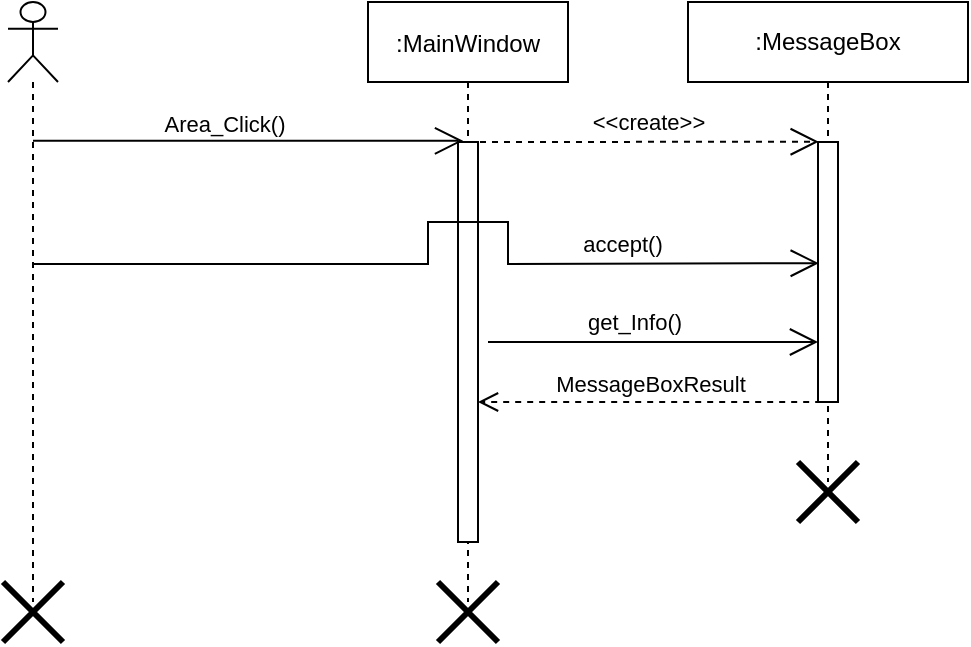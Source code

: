 <mxfile version="20.6.0" type="device"><diagram id="kgpKYQtTHZ0yAKxKKP6v" name="Page-1"><mxGraphModel dx="813" dy="522" grid="1" gridSize="10" guides="1" tooltips="1" connect="1" arrows="1" fold="1" page="1" pageScale="1" pageWidth="850" pageHeight="1100" math="0" shadow="0"><root><mxCell id="0"/><mxCell id="1" parent="0"/><mxCell id="3nuBFxr9cyL0pnOWT2aG-5" value=":MainWindow" style="shape=umlLifeline;perimeter=lifelinePerimeter;container=1;collapsible=0;recursiveResize=0;rounded=0;shadow=0;strokeWidth=1;" parent="1" vertex="1"><mxGeometry x="260" y="80" width="100" height="300" as="geometry"/></mxCell><mxCell id="3nuBFxr9cyL0pnOWT2aG-6" value="" style="points=[];perimeter=orthogonalPerimeter;rounded=0;shadow=0;strokeWidth=1;" parent="3nuBFxr9cyL0pnOWT2aG-5" vertex="1"><mxGeometry x="45" y="70" width="10" height="200" as="geometry"/></mxCell><mxCell id="P1pV7ccZ-TsQVaGTuDB1-6" value="&amp;lt;&amp;lt;create&amp;gt;&amp;gt;" style="endArrow=open;endSize=12;dashed=1;html=1;rounded=0;entryX=0.037;entryY=-0.001;entryDx=0;entryDy=0;entryPerimeter=0;" parent="3nuBFxr9cyL0pnOWT2aG-5" target="P1pV7ccZ-TsQVaGTuDB1-7" edge="1"><mxGeometry x="0.027" y="10" width="160" relative="1" as="geometry"><mxPoint x="50" y="70" as="sourcePoint"/><mxPoint x="220" y="70" as="targetPoint"/><mxPoint as="offset"/></mxGeometry></mxCell><mxCell id="P1pV7ccZ-TsQVaGTuDB1-45" value="" style="shape=umlDestroy;whiteSpace=wrap;html=1;strokeWidth=3;fontFamily=Helvetica;" parent="3nuBFxr9cyL0pnOWT2aG-5" vertex="1"><mxGeometry x="35" y="290" width="30" height="30" as="geometry"/></mxCell><mxCell id="P1pV7ccZ-TsQVaGTuDB1-1" value="" style="shape=umlLifeline;participant=umlActor;perimeter=lifelinePerimeter;whiteSpace=wrap;html=1;container=1;collapsible=0;recursiveResize=0;verticalAlign=top;spacingTop=36;outlineConnect=0;" parent="1" vertex="1"><mxGeometry x="80" y="80" width="25" height="300" as="geometry"/></mxCell><mxCell id="P1pV7ccZ-TsQVaGTuDB1-2" value=":MessageBox" style="shape=umlLifeline;perimeter=lifelinePerimeter;whiteSpace=wrap;html=1;container=1;collapsible=0;recursiveResize=0;outlineConnect=0;" parent="1" vertex="1"><mxGeometry x="420" y="80" width="140" height="240" as="geometry"/></mxCell><mxCell id="P1pV7ccZ-TsQVaGTuDB1-7" value="" style="points=[];perimeter=orthogonalPerimeter;rounded=0;shadow=0;strokeWidth=1;" parent="P1pV7ccZ-TsQVaGTuDB1-2" vertex="1"><mxGeometry x="65" y="70" width="10" height="130" as="geometry"/></mxCell><mxCell id="P1pV7ccZ-TsQVaGTuDB1-4" value="" style="endArrow=open;endFill=1;endSize=12;html=1;rounded=0;entryX=0.254;entryY=-0.003;entryDx=0;entryDy=0;entryPerimeter=0;" parent="1" source="P1pV7ccZ-TsQVaGTuDB1-1" target="3nuBFxr9cyL0pnOWT2aG-6" edge="1"><mxGeometry width="160" relative="1" as="geometry"><mxPoint x="170" y="150" as="sourcePoint"/><mxPoint x="330" y="150" as="targetPoint"/></mxGeometry></mxCell><mxCell id="P1pV7ccZ-TsQVaGTuDB1-5" value="Area_Click()" style="edgeLabel;html=1;align=center;verticalAlign=middle;resizable=0;points=[];" parent="P1pV7ccZ-TsQVaGTuDB1-4" vertex="1" connectable="0"><mxGeometry x="-0.112" relative="1" as="geometry"><mxPoint y="-9" as="offset"/></mxGeometry></mxCell><mxCell id="P1pV7ccZ-TsQVaGTuDB1-8" value="" style="endArrow=open;endFill=1;endSize=12;html=1;rounded=0;entryX=0.038;entryY=0.466;entryDx=0;entryDy=0;entryPerimeter=0;" parent="1" source="P1pV7ccZ-TsQVaGTuDB1-1" target="P1pV7ccZ-TsQVaGTuDB1-7" edge="1"><mxGeometry width="160" relative="1" as="geometry"><mxPoint x="180" y="190" as="sourcePoint"/><mxPoint x="530" y="210" as="targetPoint"/><Array as="points"><mxPoint x="290" y="211"/><mxPoint x="290" y="190"/><mxPoint x="330" y="190"/><mxPoint x="330" y="211"/></Array></mxGeometry></mxCell><mxCell id="P1pV7ccZ-TsQVaGTuDB1-10" value="accept()" style="edgeLabel;html=1;align=center;verticalAlign=middle;resizable=0;points=[];" parent="P1pV7ccZ-TsQVaGTuDB1-8" vertex="1" connectable="0"><mxGeometry x="0.547" y="-1" relative="1" as="geometry"><mxPoint y="-11" as="offset"/></mxGeometry></mxCell><mxCell id="P1pV7ccZ-TsQVaGTuDB1-15" value="" style="endArrow=open;endFill=1;endSize=12;html=1;rounded=0;" parent="1" target="P1pV7ccZ-TsQVaGTuDB1-7" edge="1"><mxGeometry width="160" relative="1" as="geometry"><mxPoint x="320" y="250" as="sourcePoint"/><mxPoint x="510" y="270" as="targetPoint"/></mxGeometry></mxCell><mxCell id="P1pV7ccZ-TsQVaGTuDB1-16" value="get_Info()" style="edgeLabel;html=1;align=center;verticalAlign=middle;resizable=0;points=[];" parent="P1pV7ccZ-TsQVaGTuDB1-15" vertex="1" connectable="0"><mxGeometry x="-0.196" relative="1" as="geometry"><mxPoint x="6" y="-10" as="offset"/></mxGeometry></mxCell><mxCell id="P1pV7ccZ-TsQVaGTuDB1-17" value="MessageBoxResult" style="html=1;verticalAlign=bottom;endArrow=open;dashed=1;endSize=8;rounded=0;exitX=0.159;exitY=1;exitDx=0;exitDy=0;exitPerimeter=0;" parent="1" source="P1pV7ccZ-TsQVaGTuDB1-7" target="3nuBFxr9cyL0pnOWT2aG-6" edge="1"><mxGeometry relative="1" as="geometry"><mxPoint x="440" y="250" as="sourcePoint"/><mxPoint x="360" y="250" as="targetPoint"/></mxGeometry></mxCell><mxCell id="P1pV7ccZ-TsQVaGTuDB1-18" value="" style="shape=umlDestroy;whiteSpace=wrap;html=1;strokeWidth=3;" parent="1" vertex="1"><mxGeometry x="475" y="310" width="30" height="30" as="geometry"/></mxCell><mxCell id="P1pV7ccZ-TsQVaGTuDB1-43" value="" style="shape=umlDestroy;whiteSpace=wrap;html=1;strokeWidth=3;fontFamily=Helvetica;" parent="1" vertex="1"><mxGeometry x="77.5" y="370" width="30" height="30" as="geometry"/></mxCell></root></mxGraphModel></diagram></mxfile>